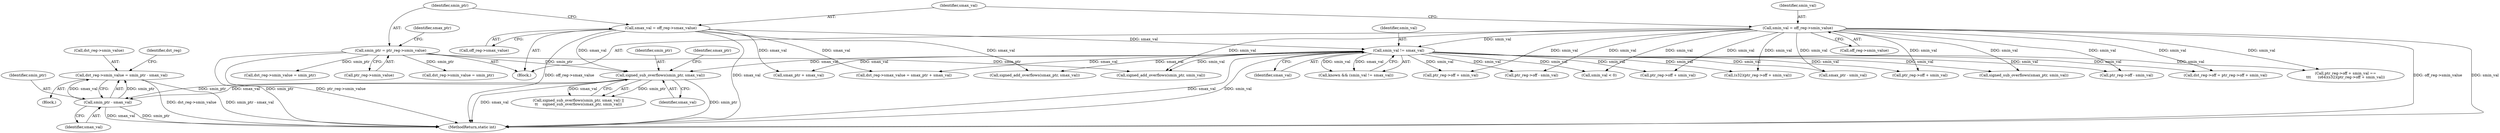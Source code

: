 digraph "0_linux_bb7f0f989ca7de1153bd128a40a71709e339fa03@pointer" {
"1000655" [label="(Call,dst_reg->smin_value = smin_ptr - smax_val)"];
"1000659" [label="(Call,smin_ptr - smax_val)"];
"1000636" [label="(Call,signed_sub_overflows(smin_ptr, smax_val))"];
"1000148" [label="(Call,smin_ptr = ptr_reg->smin_value)"];
"1000206" [label="(Call,smin_val != smax_val)"];
"1000136" [label="(Call,smin_val = off_reg->smin_value)"];
"1000142" [label="(Call,smax_val = off_reg->smax_value)"];
"1000150" [label="(Call,ptr_reg->smin_value)"];
"1000204" [label="(Call,known && (smin_val != smax_val))"];
"1000422" [label="(Call,signed_add_overflows(smax_ptr, smax_val))"];
"1000137" [label="(Identifier,smin_val)"];
"1000731" [label="(Call,smin_val < 0)"];
"1000404" [label="(Call,ptr_reg->off + smin_val)"];
"1000419" [label="(Call,signed_add_overflows(smin_ptr, smin_val))"];
"1000656" [label="(Call,dst_reg->smin_value)"];
"1000149" [label="(Identifier,smin_ptr)"];
"1000121" [label="(Block,)"];
"1000365" [label="(Call,(s32)(ptr_reg->off + smin_val))"];
"1000638" [label="(Identifier,smax_val)"];
"1000621" [label="(Call,ptr_reg->off - smin_val)"];
"1000449" [label="(Call,smax_ptr + smax_val)"];
"1000659" [label="(Call,smin_ptr - smax_val)"];
"1000664" [label="(Identifier,dst_reg)"];
"1000208" [label="(Identifier,smax_val)"];
"1000400" [label="(Call,dst_reg->off = ptr_reg->off + smin_val)"];
"1000666" [label="(Call,smax_ptr - smin_val)"];
"1000660" [label="(Identifier,smin_ptr)"];
"1000373" [label="(Call,dst_reg->smin_value = smin_ptr)"];
"1000640" [label="(Identifier,smax_ptr)"];
"1000358" [label="(Call,ptr_reg->off + smin_val)"];
"1000367" [label="(Call,ptr_reg->off + smin_val)"];
"1000655" [label="(Call,dst_reg->smin_value = smin_ptr - smax_val)"];
"1000143" [label="(Identifier,smax_val)"];
"1000136" [label="(Call,smin_val = off_reg->smin_value)"];
"1000797" [label="(MethodReturn,static int)"];
"1000654" [label="(Block,)"];
"1000661" [label="(Identifier,smax_val)"];
"1000583" [label="(Call,dst_reg->smin_value = smin_ptr)"];
"1000637" [label="(Identifier,smin_ptr)"];
"1000148" [label="(Call,smin_ptr = ptr_reg->smin_value)"];
"1000636" [label="(Call,signed_sub_overflows(smin_ptr, smax_val))"];
"1000639" [label="(Call,signed_sub_overflows(smax_ptr, smin_val))"];
"1000155" [label="(Identifier,smax_ptr)"];
"1000138" [label="(Call,off_reg->smin_value)"];
"1000357" [label="(Call,ptr_reg->off + smin_val ==\n\t\t\t      (s64)(s32)(ptr_reg->off + smin_val))"];
"1000445" [label="(Call,dst_reg->smax_value = smax_ptr + smax_val)"];
"1000568" [label="(Call,ptr_reg->off - smin_val)"];
"1000206" [label="(Call,smin_val != smax_val)"];
"1000142" [label="(Call,smax_val = off_reg->smax_value)"];
"1000207" [label="(Identifier,smin_val)"];
"1000635" [label="(Call,signed_sub_overflows(smin_ptr, smax_val) ||\n\t\t    signed_sub_overflows(smax_ptr, smin_val))"];
"1000144" [label="(Call,off_reg->smax_value)"];
"1000655" -> "1000654"  [label="AST: "];
"1000655" -> "1000659"  [label="CFG: "];
"1000656" -> "1000655"  [label="AST: "];
"1000659" -> "1000655"  [label="AST: "];
"1000664" -> "1000655"  [label="CFG: "];
"1000655" -> "1000797"  [label="DDG: dst_reg->smin_value"];
"1000655" -> "1000797"  [label="DDG: smin_ptr - smax_val"];
"1000659" -> "1000655"  [label="DDG: smin_ptr"];
"1000659" -> "1000655"  [label="DDG: smax_val"];
"1000659" -> "1000661"  [label="CFG: "];
"1000660" -> "1000659"  [label="AST: "];
"1000661" -> "1000659"  [label="AST: "];
"1000659" -> "1000797"  [label="DDG: smin_ptr"];
"1000659" -> "1000797"  [label="DDG: smax_val"];
"1000636" -> "1000659"  [label="DDG: smin_ptr"];
"1000636" -> "1000659"  [label="DDG: smax_val"];
"1000636" -> "1000635"  [label="AST: "];
"1000636" -> "1000638"  [label="CFG: "];
"1000637" -> "1000636"  [label="AST: "];
"1000638" -> "1000636"  [label="AST: "];
"1000640" -> "1000636"  [label="CFG: "];
"1000635" -> "1000636"  [label="CFG: "];
"1000636" -> "1000797"  [label="DDG: smax_val"];
"1000636" -> "1000797"  [label="DDG: smin_ptr"];
"1000636" -> "1000635"  [label="DDG: smin_ptr"];
"1000636" -> "1000635"  [label="DDG: smax_val"];
"1000148" -> "1000636"  [label="DDG: smin_ptr"];
"1000206" -> "1000636"  [label="DDG: smax_val"];
"1000142" -> "1000636"  [label="DDG: smax_val"];
"1000148" -> "1000121"  [label="AST: "];
"1000148" -> "1000150"  [label="CFG: "];
"1000149" -> "1000148"  [label="AST: "];
"1000150" -> "1000148"  [label="AST: "];
"1000155" -> "1000148"  [label="CFG: "];
"1000148" -> "1000797"  [label="DDG: smin_ptr"];
"1000148" -> "1000797"  [label="DDG: ptr_reg->smin_value"];
"1000148" -> "1000373"  [label="DDG: smin_ptr"];
"1000148" -> "1000419"  [label="DDG: smin_ptr"];
"1000148" -> "1000583"  [label="DDG: smin_ptr"];
"1000206" -> "1000204"  [label="AST: "];
"1000206" -> "1000208"  [label="CFG: "];
"1000207" -> "1000206"  [label="AST: "];
"1000208" -> "1000206"  [label="AST: "];
"1000204" -> "1000206"  [label="CFG: "];
"1000206" -> "1000797"  [label="DDG: smax_val"];
"1000206" -> "1000797"  [label="DDG: smin_val"];
"1000206" -> "1000204"  [label="DDG: smin_val"];
"1000206" -> "1000204"  [label="DDG: smax_val"];
"1000136" -> "1000206"  [label="DDG: smin_val"];
"1000142" -> "1000206"  [label="DDG: smax_val"];
"1000206" -> "1000357"  [label="DDG: smin_val"];
"1000206" -> "1000358"  [label="DDG: smin_val"];
"1000206" -> "1000365"  [label="DDG: smin_val"];
"1000206" -> "1000367"  [label="DDG: smin_val"];
"1000206" -> "1000400"  [label="DDG: smin_val"];
"1000206" -> "1000404"  [label="DDG: smin_val"];
"1000206" -> "1000419"  [label="DDG: smin_val"];
"1000206" -> "1000422"  [label="DDG: smax_val"];
"1000206" -> "1000445"  [label="DDG: smax_val"];
"1000206" -> "1000449"  [label="DDG: smax_val"];
"1000206" -> "1000568"  [label="DDG: smin_val"];
"1000206" -> "1000621"  [label="DDG: smin_val"];
"1000206" -> "1000639"  [label="DDG: smin_val"];
"1000206" -> "1000666"  [label="DDG: smin_val"];
"1000206" -> "1000731"  [label="DDG: smin_val"];
"1000136" -> "1000121"  [label="AST: "];
"1000136" -> "1000138"  [label="CFG: "];
"1000137" -> "1000136"  [label="AST: "];
"1000138" -> "1000136"  [label="AST: "];
"1000143" -> "1000136"  [label="CFG: "];
"1000136" -> "1000797"  [label="DDG: off_reg->smin_value"];
"1000136" -> "1000797"  [label="DDG: smin_val"];
"1000136" -> "1000357"  [label="DDG: smin_val"];
"1000136" -> "1000358"  [label="DDG: smin_val"];
"1000136" -> "1000365"  [label="DDG: smin_val"];
"1000136" -> "1000367"  [label="DDG: smin_val"];
"1000136" -> "1000400"  [label="DDG: smin_val"];
"1000136" -> "1000404"  [label="DDG: smin_val"];
"1000136" -> "1000419"  [label="DDG: smin_val"];
"1000136" -> "1000568"  [label="DDG: smin_val"];
"1000136" -> "1000621"  [label="DDG: smin_val"];
"1000136" -> "1000639"  [label="DDG: smin_val"];
"1000136" -> "1000666"  [label="DDG: smin_val"];
"1000136" -> "1000731"  [label="DDG: smin_val"];
"1000142" -> "1000121"  [label="AST: "];
"1000142" -> "1000144"  [label="CFG: "];
"1000143" -> "1000142"  [label="AST: "];
"1000144" -> "1000142"  [label="AST: "];
"1000149" -> "1000142"  [label="CFG: "];
"1000142" -> "1000797"  [label="DDG: off_reg->smax_value"];
"1000142" -> "1000797"  [label="DDG: smax_val"];
"1000142" -> "1000422"  [label="DDG: smax_val"];
"1000142" -> "1000445"  [label="DDG: smax_val"];
"1000142" -> "1000449"  [label="DDG: smax_val"];
}
